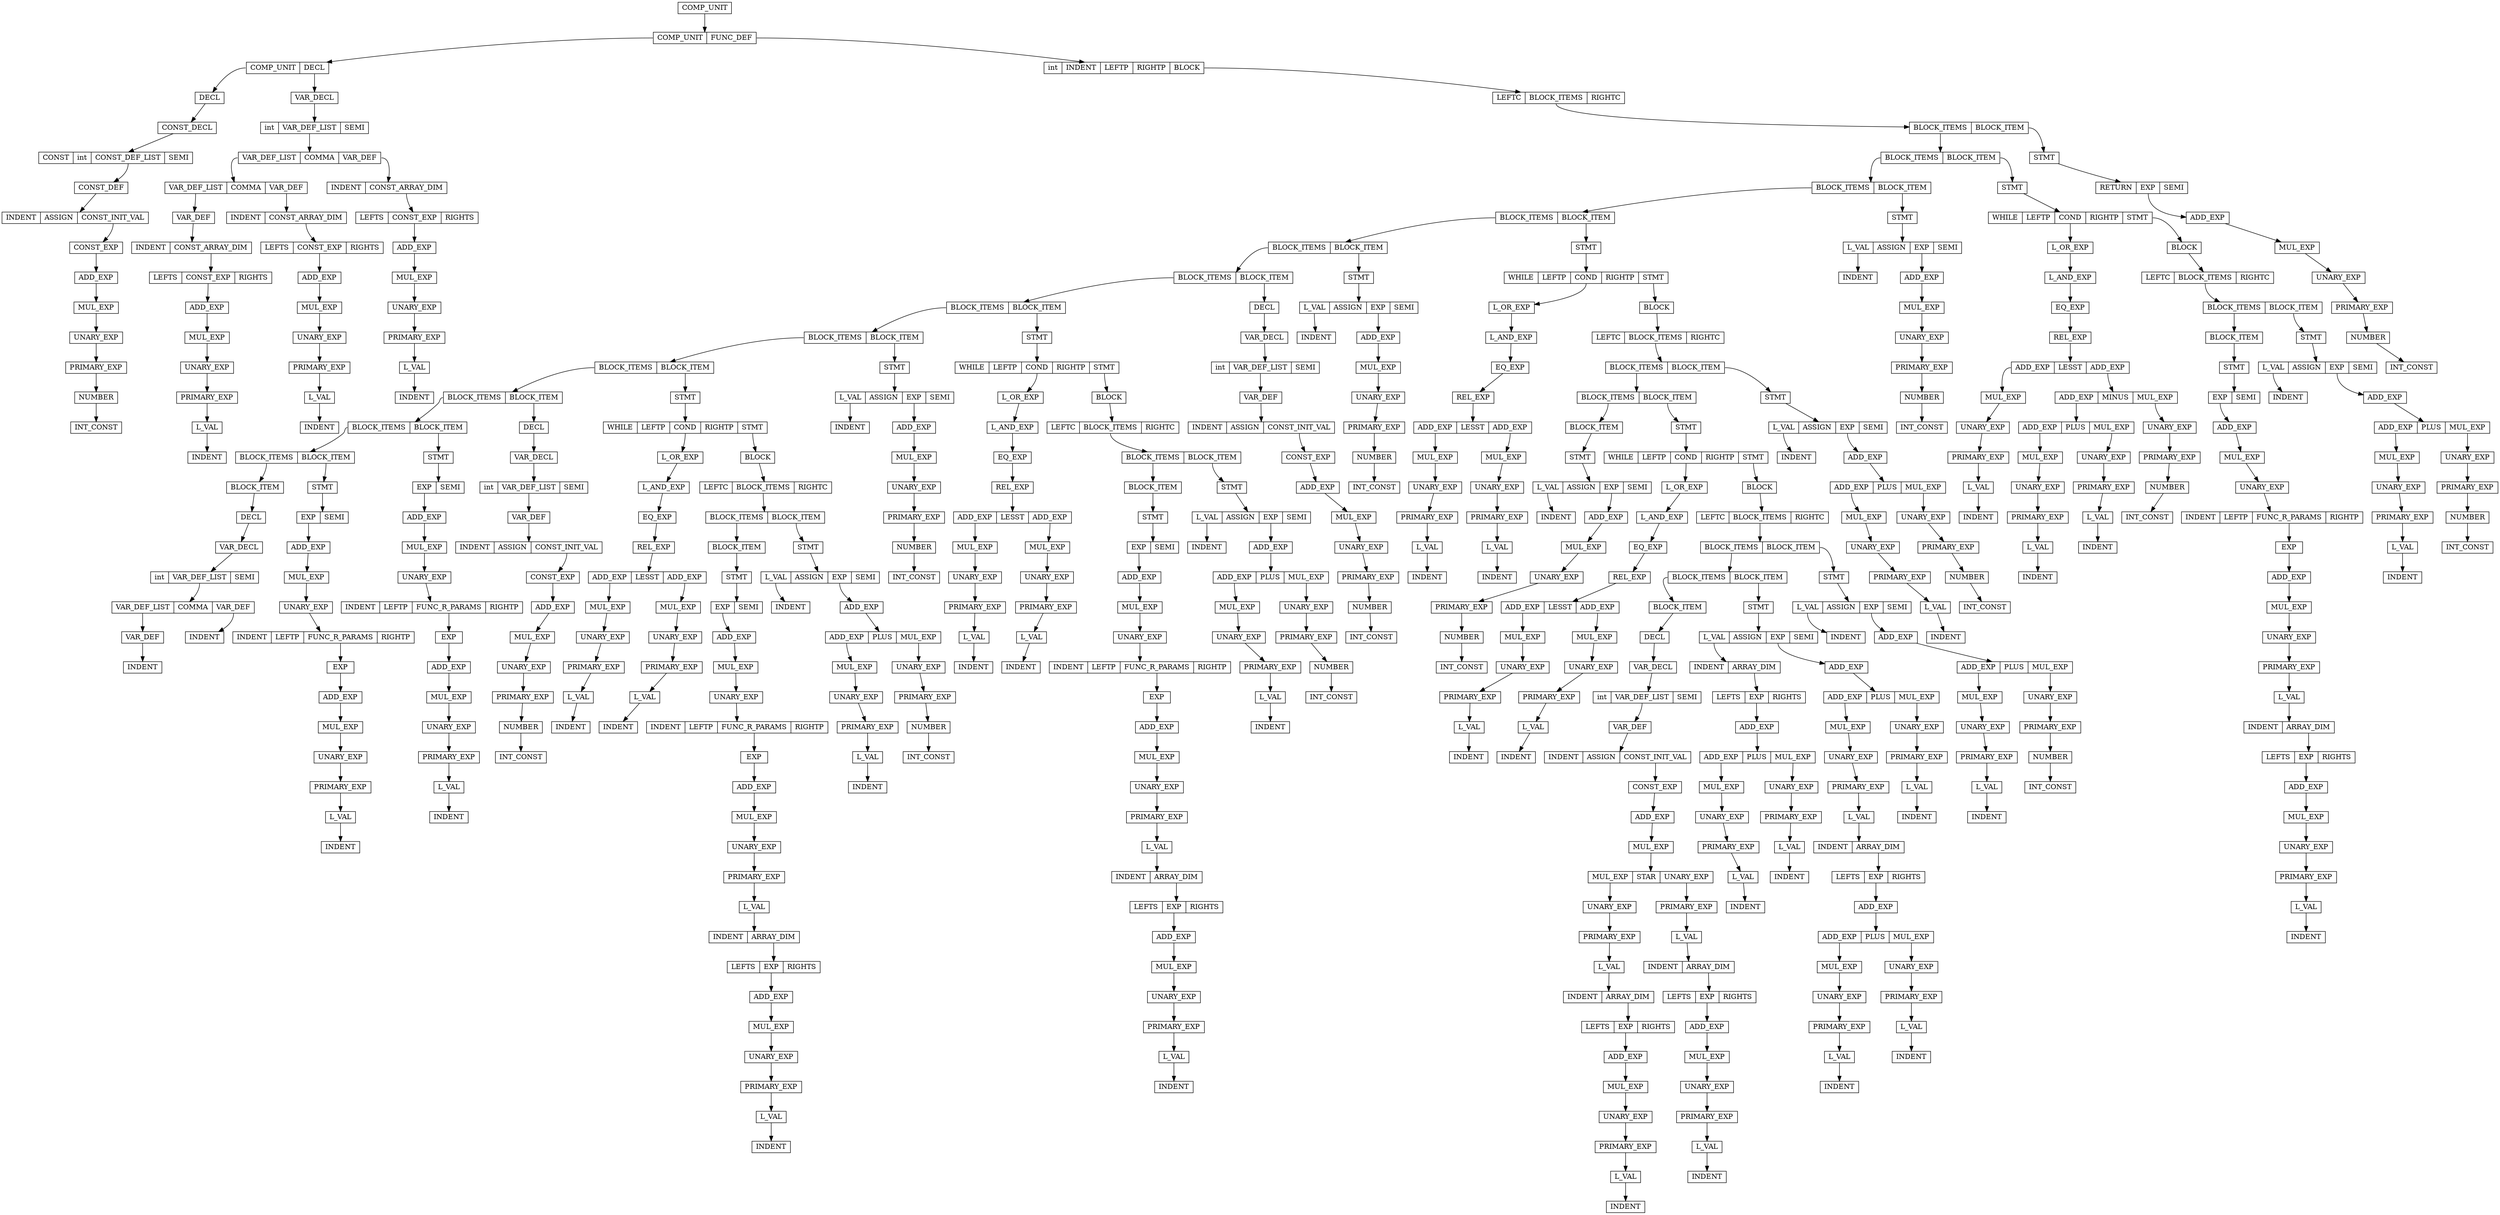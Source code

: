 digraph " "{
node [shape = record, height=.1]
0[label = "<f0> COMP\_UNIT"];
1[label = "<f0> COMP\_UNIT|<f1> FUNC\_DEF"];
2[label = "<f0> COMP\_UNIT|<f1> DECL"];
3[label = "<f0> DECL"];
4[label = "<f0> CONST\_DECL"];
5[label = "<f0> CONST|<f1> int|<f2> CONST\_DEF\_LIST|<f3> SEMI"];
8[label = "<f0> CONST\_DEF"];
9[label = "<f0> INDENT|<f1> ASSIGN|<f2> CONST\_INIT\_VAL"];
12[label = "<f0> CONST\_EXP"];
13[label = "<f0> ADD\_EXP"];
14[label = "<f0> MUL\_EXP"];
15[label = "<f0> UNARY\_EXP"];
16[label = "<f0> PRIMARY\_EXP"];
17[label = "<f0> NUMBER"];
18[label = "<f0> INT\_CONST"];
21[label = "<f0> VAR\_DECL"];
22[label = "<f0> int|<f1> VAR\_DEF\_LIST|<f2> SEMI"];
24[label = "<f0> VAR\_DEF\_LIST|<f1> COMMA|<f2> VAR\_DEF"];
25[label = "<f0> VAR\_DEF\_LIST|<f1> COMMA|<f2> VAR\_DEF"];
26[label = "<f0> VAR\_DEF"];
27[label = "<f0> INDENT|<f1> CONST\_ARRAY\_DIM"];
29[label = "<f0> LEFTS|<f1> CONST\_EXP|<f2> RIGHTS"];
31[label = "<f0> ADD\_EXP"];
32[label = "<f0> MUL\_EXP"];
33[label = "<f0> UNARY\_EXP"];
34[label = "<f0> PRIMARY\_EXP"];
35[label = "<f0> L\_VAL"];
36[label = "<f0> INDENT"];
40[label = "<f0> INDENT|<f1> CONST\_ARRAY\_DIM"];
42[label = "<f0> LEFTS|<f1> CONST\_EXP|<f2> RIGHTS"];
44[label = "<f0> ADD\_EXP"];
45[label = "<f0> MUL\_EXP"];
46[label = "<f0> UNARY\_EXP"];
47[label = "<f0> PRIMARY\_EXP"];
48[label = "<f0> L\_VAL"];
49[label = "<f0> INDENT"];
53[label = "<f0> INDENT|<f1> CONST\_ARRAY\_DIM"];
55[label = "<f0> LEFTS|<f1> CONST\_EXP|<f2> RIGHTS"];
57[label = "<f0> ADD\_EXP"];
58[label = "<f0> MUL\_EXP"];
59[label = "<f0> UNARY\_EXP"];
60[label = "<f0> PRIMARY\_EXP"];
61[label = "<f0> L\_VAL"];
62[label = "<f0> INDENT"];
66[label = "<f0> int|<f1> INDENT|<f2> LEFTP|<f3> RIGHTP|<f4> BLOCK"];
71[label = "<f0> LEFTC|<f1> BLOCK\_ITEMS|<f2> RIGHTC"];
73[label = "<f0> BLOCK\_ITEMS|<f1> BLOCK\_ITEM"];
74[label = "<f0> BLOCK\_ITEMS|<f1> BLOCK\_ITEM"];
75[label = "<f0> BLOCK\_ITEMS|<f1> BLOCK\_ITEM"];
76[label = "<f0> BLOCK\_ITEMS|<f1> BLOCK\_ITEM"];
77[label = "<f0> BLOCK\_ITEMS|<f1> BLOCK\_ITEM"];
78[label = "<f0> BLOCK\_ITEMS|<f1> BLOCK\_ITEM"];
79[label = "<f0> BLOCK\_ITEMS|<f1> BLOCK\_ITEM"];
80[label = "<f0> BLOCK\_ITEMS|<f1> BLOCK\_ITEM"];
81[label = "<f0> BLOCK\_ITEMS|<f1> BLOCK\_ITEM"];
82[label = "<f0> BLOCK\_ITEMS|<f1> BLOCK\_ITEM"];
83[label = "<f0> BLOCK\_ITEMS|<f1> BLOCK\_ITEM"];
84[label = "<f0> BLOCK\_ITEMS|<f1> BLOCK\_ITEM"];
85[label = "<f0> BLOCK\_ITEM"];
86[label = "<f0> DECL"];
87[label = "<f0> VAR\_DECL"];
88[label = "<f0> int|<f1> VAR\_DEF\_LIST|<f2> SEMI"];
90[label = "<f0> VAR\_DEF\_LIST|<f1> COMMA|<f2> VAR\_DEF"];
91[label = "<f0> VAR\_DEF"];
92[label = "<f0> INDENT"];
95[label = "<f0> INDENT"];
98[label = "<f0> STMT"];
99[label = "<f0> EXP|<f1> SEMI"];
100[label = "<f0> ADD\_EXP"];
101[label = "<f0> MUL\_EXP"];
102[label = "<f0> UNARY\_EXP"];
103[label = "<f0> INDENT|<f1> LEFTP|<f2> FUNC\_R\_PARAMS|<f3> RIGHTP"];
106[label = "<f0> EXP"];
107[label = "<f0> ADD\_EXP"];
108[label = "<f0> MUL\_EXP"];
109[label = "<f0> UNARY\_EXP"];
110[label = "<f0> PRIMARY\_EXP"];
111[label = "<f0> L\_VAL"];
112[label = "<f0> INDENT"];
116[label = "<f0> STMT"];
117[label = "<f0> EXP|<f1> SEMI"];
118[label = "<f0> ADD\_EXP"];
119[label = "<f0> MUL\_EXP"];
120[label = "<f0> UNARY\_EXP"];
121[label = "<f0> INDENT|<f1> LEFTP|<f2> FUNC\_R\_PARAMS|<f3> RIGHTP"];
124[label = "<f0> EXP"];
125[label = "<f0> ADD\_EXP"];
126[label = "<f0> MUL\_EXP"];
127[label = "<f0> UNARY\_EXP"];
128[label = "<f0> PRIMARY\_EXP"];
129[label = "<f0> L\_VAL"];
130[label = "<f0> INDENT"];
134[label = "<f0> DECL"];
135[label = "<f0> VAR\_DECL"];
136[label = "<f0> int|<f1> VAR\_DEF\_LIST|<f2> SEMI"];
138[label = "<f0> VAR\_DEF"];
139[label = "<f0> INDENT|<f1> ASSIGN|<f2> CONST\_INIT\_VAL"];
142[label = "<f0> CONST\_EXP"];
143[label = "<f0> ADD\_EXP"];
144[label = "<f0> MUL\_EXP"];
145[label = "<f0> UNARY\_EXP"];
146[label = "<f0> PRIMARY\_EXP"];
147[label = "<f0> NUMBER"];
148[label = "<f0> INT\_CONST"];
151[label = "<f0> STMT"];
152[label = "<f0> WHILE|<f1> LEFTP|<f2> COND|<f3> RIGHTP|<f4> STMT"];
155[label = "<f0> L\_OR\_EXP"];
156[label = "<f0> L\_AND\_EXP"];
157[label = "<f0> EQ\_EXP"];
158[label = "<f0> REL\_EXP"];
159[label = "<f0> ADD\_EXP|<f1> LESST|<f2> ADD\_EXP"];
160[label = "<f0> MUL\_EXP"];
161[label = "<f0> UNARY\_EXP"];
162[label = "<f0> PRIMARY\_EXP"];
163[label = "<f0> L\_VAL"];
164[label = "<f0> INDENT"];
167[label = "<f0> MUL\_EXP"];
168[label = "<f0> UNARY\_EXP"];
169[label = "<f0> PRIMARY\_EXP"];
170[label = "<f0> L\_VAL"];
171[label = "<f0> INDENT"];
174[label = "<f0> BLOCK"];
175[label = "<f0> LEFTC|<f1> BLOCK\_ITEMS|<f2> RIGHTC"];
177[label = "<f0> BLOCK\_ITEMS|<f1> BLOCK\_ITEM"];
178[label = "<f0> BLOCK\_ITEM"];
179[label = "<f0> STMT"];
180[label = "<f0> EXP|<f1> SEMI"];
181[label = "<f0> ADD\_EXP"];
182[label = "<f0> MUL\_EXP"];
183[label = "<f0> UNARY\_EXP"];
184[label = "<f0> INDENT|<f1> LEFTP|<f2> FUNC\_R\_PARAMS|<f3> RIGHTP"];
187[label = "<f0> EXP"];
188[label = "<f0> ADD\_EXP"];
189[label = "<f0> MUL\_EXP"];
190[label = "<f0> UNARY\_EXP"];
191[label = "<f0> PRIMARY\_EXP"];
192[label = "<f0> L\_VAL"];
193[label = "<f0> INDENT|<f1> ARRAY\_DIM"];
195[label = "<f0> LEFTS|<f1> EXP|<f2> RIGHTS"];
197[label = "<f0> ADD\_EXP"];
198[label = "<f0> MUL\_EXP"];
199[label = "<f0> UNARY\_EXP"];
200[label = "<f0> PRIMARY\_EXP"];
201[label = "<f0> L\_VAL"];
202[label = "<f0> INDENT"];
207[label = "<f0> STMT"];
208[label = "<f0> L\_VAL|<f1> ASSIGN|<f2> EXP|<f3> SEMI"];
209[label = "<f0> INDENT"];
212[label = "<f0> ADD\_EXP"];
213[label = "<f0> ADD\_EXP|<f1> PLUS|<f2> MUL\_EXP"];
214[label = "<f0> MUL\_EXP"];
215[label = "<f0> UNARY\_EXP"];
216[label = "<f0> PRIMARY\_EXP"];
217[label = "<f0> L\_VAL"];
218[label = "<f0> INDENT"];
221[label = "<f0> UNARY\_EXP"];
222[label = "<f0> PRIMARY\_EXP"];
223[label = "<f0> NUMBER"];
224[label = "<f0> INT\_CONST"];
228[label = "<f0> STMT"];
229[label = "<f0> L\_VAL|<f1> ASSIGN|<f2> EXP|<f3> SEMI"];
230[label = "<f0> INDENT"];
233[label = "<f0> ADD\_EXP"];
234[label = "<f0> MUL\_EXP"];
235[label = "<f0> UNARY\_EXP"];
236[label = "<f0> PRIMARY\_EXP"];
237[label = "<f0> NUMBER"];
238[label = "<f0> INT\_CONST"];
241[label = "<f0> STMT"];
242[label = "<f0> WHILE|<f1> LEFTP|<f2> COND|<f3> RIGHTP|<f4> STMT"];
245[label = "<f0> L\_OR\_EXP"];
246[label = "<f0> L\_AND\_EXP"];
247[label = "<f0> EQ\_EXP"];
248[label = "<f0> REL\_EXP"];
249[label = "<f0> ADD\_EXP|<f1> LESST|<f2> ADD\_EXP"];
250[label = "<f0> MUL\_EXP"];
251[label = "<f0> UNARY\_EXP"];
252[label = "<f0> PRIMARY\_EXP"];
253[label = "<f0> L\_VAL"];
254[label = "<f0> INDENT"];
257[label = "<f0> MUL\_EXP"];
258[label = "<f0> UNARY\_EXP"];
259[label = "<f0> PRIMARY\_EXP"];
260[label = "<f0> L\_VAL"];
261[label = "<f0> INDENT"];
264[label = "<f0> BLOCK"];
265[label = "<f0> LEFTC|<f1> BLOCK\_ITEMS|<f2> RIGHTC"];
267[label = "<f0> BLOCK\_ITEMS|<f1> BLOCK\_ITEM"];
268[label = "<f0> BLOCK\_ITEM"];
269[label = "<f0> STMT"];
270[label = "<f0> EXP|<f1> SEMI"];
271[label = "<f0> ADD\_EXP"];
272[label = "<f0> MUL\_EXP"];
273[label = "<f0> UNARY\_EXP"];
274[label = "<f0> INDENT|<f1> LEFTP|<f2> FUNC\_R\_PARAMS|<f3> RIGHTP"];
277[label = "<f0> EXP"];
278[label = "<f0> ADD\_EXP"];
279[label = "<f0> MUL\_EXP"];
280[label = "<f0> UNARY\_EXP"];
281[label = "<f0> PRIMARY\_EXP"];
282[label = "<f0> L\_VAL"];
283[label = "<f0> INDENT|<f1> ARRAY\_DIM"];
285[label = "<f0> LEFTS|<f1> EXP|<f2> RIGHTS"];
287[label = "<f0> ADD\_EXP"];
288[label = "<f0> MUL\_EXP"];
289[label = "<f0> UNARY\_EXP"];
290[label = "<f0> PRIMARY\_EXP"];
291[label = "<f0> L\_VAL"];
292[label = "<f0> INDENT"];
297[label = "<f0> STMT"];
298[label = "<f0> L\_VAL|<f1> ASSIGN|<f2> EXP|<f3> SEMI"];
299[label = "<f0> INDENT"];
302[label = "<f0> ADD\_EXP"];
303[label = "<f0> ADD\_EXP|<f1> PLUS|<f2> MUL\_EXP"];
304[label = "<f0> MUL\_EXP"];
305[label = "<f0> UNARY\_EXP"];
306[label = "<f0> PRIMARY\_EXP"];
307[label = "<f0> L\_VAL"];
308[label = "<f0> INDENT"];
311[label = "<f0> UNARY\_EXP"];
312[label = "<f0> PRIMARY\_EXP"];
313[label = "<f0> NUMBER"];
314[label = "<f0> INT\_CONST"];
318[label = "<f0> DECL"];
319[label = "<f0> VAR\_DECL"];
320[label = "<f0> int|<f1> VAR\_DEF\_LIST|<f2> SEMI"];
322[label = "<f0> VAR\_DEF"];
323[label = "<f0> INDENT|<f1> ASSIGN|<f2> CONST\_INIT\_VAL"];
326[label = "<f0> CONST\_EXP"];
327[label = "<f0> ADD\_EXP"];
328[label = "<f0> MUL\_EXP"];
329[label = "<f0> UNARY\_EXP"];
330[label = "<f0> PRIMARY\_EXP"];
331[label = "<f0> NUMBER"];
332[label = "<f0> INT\_CONST"];
335[label = "<f0> STMT"];
336[label = "<f0> L\_VAL|<f1> ASSIGN|<f2> EXP|<f3> SEMI"];
337[label = "<f0> INDENT"];
340[label = "<f0> ADD\_EXP"];
341[label = "<f0> MUL\_EXP"];
342[label = "<f0> UNARY\_EXP"];
343[label = "<f0> PRIMARY\_EXP"];
344[label = "<f0> NUMBER"];
345[label = "<f0> INT\_CONST"];
348[label = "<f0> STMT"];
349[label = "<f0> WHILE|<f1> LEFTP|<f2> COND|<f3> RIGHTP|<f4> STMT"];
352[label = "<f0> L\_OR\_EXP"];
353[label = "<f0> L\_AND\_EXP"];
354[label = "<f0> EQ\_EXP"];
355[label = "<f0> REL\_EXP"];
356[label = "<f0> ADD\_EXP|<f1> LESST|<f2> ADD\_EXP"];
357[label = "<f0> MUL\_EXP"];
358[label = "<f0> UNARY\_EXP"];
359[label = "<f0> PRIMARY\_EXP"];
360[label = "<f0> L\_VAL"];
361[label = "<f0> INDENT"];
364[label = "<f0> MUL\_EXP"];
365[label = "<f0> UNARY\_EXP"];
366[label = "<f0> PRIMARY\_EXP"];
367[label = "<f0> L\_VAL"];
368[label = "<f0> INDENT"];
371[label = "<f0> BLOCK"];
372[label = "<f0> LEFTC|<f1> BLOCK\_ITEMS|<f2> RIGHTC"];
374[label = "<f0> BLOCK\_ITEMS|<f1> BLOCK\_ITEM"];
375[label = "<f0> BLOCK\_ITEMS|<f1> BLOCK\_ITEM"];
376[label = "<f0> BLOCK\_ITEM"];
377[label = "<f0> STMT"];
378[label = "<f0> L\_VAL|<f1> ASSIGN|<f2> EXP|<f3> SEMI"];
379[label = "<f0> INDENT"];
382[label = "<f0> ADD\_EXP"];
383[label = "<f0> MUL\_EXP"];
384[label = "<f0> UNARY\_EXP"];
385[label = "<f0> PRIMARY\_EXP"];
386[label = "<f0> NUMBER"];
387[label = "<f0> INT\_CONST"];
390[label = "<f0> STMT"];
391[label = "<f0> WHILE|<f1> LEFTP|<f2> COND|<f3> RIGHTP|<f4> STMT"];
394[label = "<f0> L\_OR\_EXP"];
395[label = "<f0> L\_AND\_EXP"];
396[label = "<f0> EQ\_EXP"];
397[label = "<f0> REL\_EXP"];
398[label = "<f0> ADD\_EXP|<f1> LESST|<f2> ADD\_EXP"];
399[label = "<f0> MUL\_EXP"];
400[label = "<f0> UNARY\_EXP"];
401[label = "<f0> PRIMARY\_EXP"];
402[label = "<f0> L\_VAL"];
403[label = "<f0> INDENT"];
406[label = "<f0> MUL\_EXP"];
407[label = "<f0> UNARY\_EXP"];
408[label = "<f0> PRIMARY\_EXP"];
409[label = "<f0> L\_VAL"];
410[label = "<f0> INDENT"];
413[label = "<f0> BLOCK"];
414[label = "<f0> LEFTC|<f1> BLOCK\_ITEMS|<f2> RIGHTC"];
416[label = "<f0> BLOCK\_ITEMS|<f1> BLOCK\_ITEM"];
417[label = "<f0> BLOCK\_ITEMS|<f1> BLOCK\_ITEM"];
418[label = "<f0> BLOCK\_ITEM"];
419[label = "<f0> DECL"];
420[label = "<f0> VAR\_DECL"];
421[label = "<f0> int|<f1> VAR\_DEF\_LIST|<f2> SEMI"];
423[label = "<f0> VAR\_DEF"];
424[label = "<f0> INDENT|<f1> ASSIGN|<f2> CONST\_INIT\_VAL"];
427[label = "<f0> CONST\_EXP"];
428[label = "<f0> ADD\_EXP"];
429[label = "<f0> MUL\_EXP"];
430[label = "<f0> MUL\_EXP|<f1> STAR|<f2> UNARY\_EXP"];
431[label = "<f0> UNARY\_EXP"];
432[label = "<f0> PRIMARY\_EXP"];
433[label = "<f0> L\_VAL"];
434[label = "<f0> INDENT|<f1> ARRAY\_DIM"];
436[label = "<f0> LEFTS|<f1> EXP|<f2> RIGHTS"];
438[label = "<f0> ADD\_EXP"];
439[label = "<f0> MUL\_EXP"];
440[label = "<f0> UNARY\_EXP"];
441[label = "<f0> PRIMARY\_EXP"];
442[label = "<f0> L\_VAL"];
443[label = "<f0> INDENT"];
447[label = "<f0> PRIMARY\_EXP"];
448[label = "<f0> L\_VAL"];
449[label = "<f0> INDENT|<f1> ARRAY\_DIM"];
451[label = "<f0> LEFTS|<f1> EXP|<f2> RIGHTS"];
453[label = "<f0> ADD\_EXP"];
454[label = "<f0> MUL\_EXP"];
455[label = "<f0> UNARY\_EXP"];
456[label = "<f0> PRIMARY\_EXP"];
457[label = "<f0> L\_VAL"];
458[label = "<f0> INDENT"];
462[label = "<f0> STMT"];
463[label = "<f0> L\_VAL|<f1> ASSIGN|<f2> EXP|<f3> SEMI"];
464[label = "<f0> INDENT|<f1> ARRAY\_DIM"];
466[label = "<f0> LEFTS|<f1> EXP|<f2> RIGHTS"];
468[label = "<f0> ADD\_EXP"];
469[label = "<f0> ADD\_EXP|<f1> PLUS|<f2> MUL\_EXP"];
470[label = "<f0> MUL\_EXP"];
471[label = "<f0> UNARY\_EXP"];
472[label = "<f0> PRIMARY\_EXP"];
473[label = "<f0> L\_VAL"];
474[label = "<f0> INDENT"];
477[label = "<f0> UNARY\_EXP"];
478[label = "<f0> PRIMARY\_EXP"];
479[label = "<f0> L\_VAL"];
480[label = "<f0> INDENT"];
484[label = "<f0> ADD\_EXP"];
485[label = "<f0> ADD\_EXP|<f1> PLUS|<f2> MUL\_EXP"];
486[label = "<f0> MUL\_EXP"];
487[label = "<f0> UNARY\_EXP"];
488[label = "<f0> PRIMARY\_EXP"];
489[label = "<f0> L\_VAL"];
490[label = "<f0> INDENT|<f1> ARRAY\_DIM"];
492[label = "<f0> LEFTS|<f1> EXP|<f2> RIGHTS"];
494[label = "<f0> ADD\_EXP"];
495[label = "<f0> ADD\_EXP|<f1> PLUS|<f2> MUL\_EXP"];
496[label = "<f0> MUL\_EXP"];
497[label = "<f0> UNARY\_EXP"];
498[label = "<f0> PRIMARY\_EXP"];
499[label = "<f0> L\_VAL"];
500[label = "<f0> INDENT"];
503[label = "<f0> UNARY\_EXP"];
504[label = "<f0> PRIMARY\_EXP"];
505[label = "<f0> L\_VAL"];
506[label = "<f0> INDENT"];
510[label = "<f0> UNARY\_EXP"];
511[label = "<f0> PRIMARY\_EXP"];
512[label = "<f0> L\_VAL"];
513[label = "<f0> INDENT"];
516[label = "<f0> STMT"];
517[label = "<f0> L\_VAL|<f1> ASSIGN|<f2> EXP|<f3> SEMI"];
518[label = "<f0> INDENT"];
521[label = "<f0> ADD\_EXP"];
522[label = "<f0> ADD\_EXP|<f1> PLUS|<f2> MUL\_EXP"];
523[label = "<f0> MUL\_EXP"];
524[label = "<f0> UNARY\_EXP"];
525[label = "<f0> PRIMARY\_EXP"];
526[label = "<f0> L\_VAL"];
527[label = "<f0> INDENT"];
530[label = "<f0> UNARY\_EXP"];
531[label = "<f0> PRIMARY\_EXP"];
532[label = "<f0> NUMBER"];
533[label = "<f0> INT\_CONST"];
537[label = "<f0> STMT"];
538[label = "<f0> L\_VAL|<f1> ASSIGN|<f2> EXP|<f3> SEMI"];
539[label = "<f0> INDENT"];
542[label = "<f0> ADD\_EXP"];
543[label = "<f0> ADD\_EXP|<f1> PLUS|<f2> MUL\_EXP"];
544[label = "<f0> MUL\_EXP"];
545[label = "<f0> UNARY\_EXP"];
546[label = "<f0> PRIMARY\_EXP"];
547[label = "<f0> L\_VAL"];
548[label = "<f0> INDENT"];
551[label = "<f0> UNARY\_EXP"];
552[label = "<f0> PRIMARY\_EXP"];
553[label = "<f0> NUMBER"];
554[label = "<f0> INT\_CONST"];
558[label = "<f0> STMT"];
559[label = "<f0> L\_VAL|<f1> ASSIGN|<f2> EXP|<f3> SEMI"];
560[label = "<f0> INDENT"];
563[label = "<f0> ADD\_EXP"];
564[label = "<f0> MUL\_EXP"];
565[label = "<f0> UNARY\_EXP"];
566[label = "<f0> PRIMARY\_EXP"];
567[label = "<f0> NUMBER"];
568[label = "<f0> INT\_CONST"];
571[label = "<f0> STMT"];
572[label = "<f0> WHILE|<f1> LEFTP|<f2> COND|<f3> RIGHTP|<f4> STMT"];
575[label = "<f0> L\_OR\_EXP"];
576[label = "<f0> L\_AND\_EXP"];
577[label = "<f0> EQ\_EXP"];
578[label = "<f0> REL\_EXP"];
579[label = "<f0> ADD\_EXP|<f1> LESST|<f2> ADD\_EXP"];
580[label = "<f0> MUL\_EXP"];
581[label = "<f0> UNARY\_EXP"];
582[label = "<f0> PRIMARY\_EXP"];
583[label = "<f0> L\_VAL"];
584[label = "<f0> INDENT"];
587[label = "<f0> ADD\_EXP|<f1> MINUS|<f2> MUL\_EXP"];
588[label = "<f0> ADD\_EXP|<f1> PLUS|<f2> MUL\_EXP"];
589[label = "<f0> MUL\_EXP"];
590[label = "<f0> UNARY\_EXP"];
591[label = "<f0> PRIMARY\_EXP"];
592[label = "<f0> L\_VAL"];
593[label = "<f0> INDENT"];
596[label = "<f0> UNARY\_EXP"];
597[label = "<f0> PRIMARY\_EXP"];
598[label = "<f0> L\_VAL"];
599[label = "<f0> INDENT"];
602[label = "<f0> UNARY\_EXP"];
603[label = "<f0> PRIMARY\_EXP"];
604[label = "<f0> NUMBER"];
605[label = "<f0> INT\_CONST"];
608[label = "<f0> BLOCK"];
609[label = "<f0> LEFTC|<f1> BLOCK\_ITEMS|<f2> RIGHTC"];
611[label = "<f0> BLOCK\_ITEMS|<f1> BLOCK\_ITEM"];
612[label = "<f0> BLOCK\_ITEM"];
613[label = "<f0> STMT"];
614[label = "<f0> EXP|<f1> SEMI"];
615[label = "<f0> ADD\_EXP"];
616[label = "<f0> MUL\_EXP"];
617[label = "<f0> UNARY\_EXP"];
618[label = "<f0> INDENT|<f1> LEFTP|<f2> FUNC\_R\_PARAMS|<f3> RIGHTP"];
621[label = "<f0> EXP"];
622[label = "<f0> ADD\_EXP"];
623[label = "<f0> MUL\_EXP"];
624[label = "<f0> UNARY\_EXP"];
625[label = "<f0> PRIMARY\_EXP"];
626[label = "<f0> L\_VAL"];
627[label = "<f0> INDENT|<f1> ARRAY\_DIM"];
629[label = "<f0> LEFTS|<f1> EXP|<f2> RIGHTS"];
631[label = "<f0> ADD\_EXP"];
632[label = "<f0> MUL\_EXP"];
633[label = "<f0> UNARY\_EXP"];
634[label = "<f0> PRIMARY\_EXP"];
635[label = "<f0> L\_VAL"];
636[label = "<f0> INDENT"];
641[label = "<f0> STMT"];
642[label = "<f0> L\_VAL|<f1> ASSIGN|<f2> EXP|<f3> SEMI"];
643[label = "<f0> INDENT"];
646[label = "<f0> ADD\_EXP"];
647[label = "<f0> ADD\_EXP|<f1> PLUS|<f2> MUL\_EXP"];
648[label = "<f0> MUL\_EXP"];
649[label = "<f0> UNARY\_EXP"];
650[label = "<f0> PRIMARY\_EXP"];
651[label = "<f0> L\_VAL"];
652[label = "<f0> INDENT"];
655[label = "<f0> UNARY\_EXP"];
656[label = "<f0> PRIMARY\_EXP"];
657[label = "<f0> NUMBER"];
658[label = "<f0> INT\_CONST"];
662[label = "<f0> STMT"];
663[label = "<f0> RETURN|<f1> EXP|<f2> SEMI"];
665[label = "<f0> ADD\_EXP"];
666[label = "<f0> MUL\_EXP"];
667[label = "<f0> UNARY\_EXP"];
668[label = "<f0> PRIMARY\_EXP"];
669[label = "<f0> NUMBER"];
670[label = "<f0> INT\_CONST"];
0:f0->1;
1:f0->2;
2:f0->3;
3:f0->4;
4:f0->5;
5:f2->8;
8:f0->9;
9:f2->12;
12:f0->13;
13:f0->14;
14:f0->15;
15:f0->16;
16:f0->17;
17:f0->18;
2:f1->21;
21:f0->22;
22:f1->24;
24:f0->25;
25:f0->26;
26:f0->27;
27:f1->29;
29:f1->31;
31:f0->32;
32:f0->33;
33:f0->34;
34:f0->35;
35:f0->36;
25:f2->40;
40:f1->42;
42:f1->44;
44:f0->45;
45:f0->46;
46:f0->47;
47:f0->48;
48:f0->49;
24:f2->53;
53:f1->55;
55:f1->57;
57:f0->58;
58:f0->59;
59:f0->60;
60:f0->61;
61:f0->62;
1:f1->66;
66:f4->71;
71:f1->73;
73:f0->74;
74:f0->75;
75:f0->76;
76:f0->77;
77:f0->78;
78:f0->79;
79:f0->80;
80:f0->81;
81:f0->82;
82:f0->83;
83:f0->84;
84:f0->85;
85:f0->86;
86:f0->87;
87:f0->88;
88:f1->90;
90:f0->91;
91:f0->92;
90:f2->95;
84:f1->98;
98:f0->99;
99:f0->100;
100:f0->101;
101:f0->102;
102:f0->103;
103:f2->106;
106:f0->107;
107:f0->108;
108:f0->109;
109:f0->110;
110:f0->111;
111:f0->112;
83:f1->116;
116:f0->117;
117:f0->118;
118:f0->119;
119:f0->120;
120:f0->121;
121:f2->124;
124:f0->125;
125:f0->126;
126:f0->127;
127:f0->128;
128:f0->129;
129:f0->130;
82:f1->134;
134:f0->135;
135:f0->136;
136:f1->138;
138:f0->139;
139:f2->142;
142:f0->143;
143:f0->144;
144:f0->145;
145:f0->146;
146:f0->147;
147:f0->148;
81:f1->151;
151:f0->152;
152:f2->155;
155:f0->156;
156:f0->157;
157:f0->158;
158:f0->159;
159:f0->160;
160:f0->161;
161:f0->162;
162:f0->163;
163:f0->164;
159:f2->167;
167:f0->168;
168:f0->169;
169:f0->170;
170:f0->171;
152:f4->174;
174:f0->175;
175:f1->177;
177:f0->178;
178:f0->179;
179:f0->180;
180:f0->181;
181:f0->182;
182:f0->183;
183:f0->184;
184:f2->187;
187:f0->188;
188:f0->189;
189:f0->190;
190:f0->191;
191:f0->192;
192:f0->193;
193:f1->195;
195:f1->197;
197:f0->198;
198:f0->199;
199:f0->200;
200:f0->201;
201:f0->202;
177:f1->207;
207:f0->208;
208:f0->209;
208:f2->212;
212:f0->213;
213:f0->214;
214:f0->215;
215:f0->216;
216:f0->217;
217:f0->218;
213:f2->221;
221:f0->222;
222:f0->223;
223:f0->224;
80:f1->228;
228:f0->229;
229:f0->230;
229:f2->233;
233:f0->234;
234:f0->235;
235:f0->236;
236:f0->237;
237:f0->238;
79:f1->241;
241:f0->242;
242:f2->245;
245:f0->246;
246:f0->247;
247:f0->248;
248:f0->249;
249:f0->250;
250:f0->251;
251:f0->252;
252:f0->253;
253:f0->254;
249:f2->257;
257:f0->258;
258:f0->259;
259:f0->260;
260:f0->261;
242:f4->264;
264:f0->265;
265:f1->267;
267:f0->268;
268:f0->269;
269:f0->270;
270:f0->271;
271:f0->272;
272:f0->273;
273:f0->274;
274:f2->277;
277:f0->278;
278:f0->279;
279:f0->280;
280:f0->281;
281:f0->282;
282:f0->283;
283:f1->285;
285:f1->287;
287:f0->288;
288:f0->289;
289:f0->290;
290:f0->291;
291:f0->292;
267:f1->297;
297:f0->298;
298:f0->299;
298:f2->302;
302:f0->303;
303:f0->304;
304:f0->305;
305:f0->306;
306:f0->307;
307:f0->308;
303:f2->311;
311:f0->312;
312:f0->313;
313:f0->314;
78:f1->318;
318:f0->319;
319:f0->320;
320:f1->322;
322:f0->323;
323:f2->326;
326:f0->327;
327:f0->328;
328:f0->329;
329:f0->330;
330:f0->331;
331:f0->332;
77:f1->335;
335:f0->336;
336:f0->337;
336:f2->340;
340:f0->341;
341:f0->342;
342:f0->343;
343:f0->344;
344:f0->345;
76:f1->348;
348:f0->349;
349:f2->352;
352:f0->353;
353:f0->354;
354:f0->355;
355:f0->356;
356:f0->357;
357:f0->358;
358:f0->359;
359:f0->360;
360:f0->361;
356:f2->364;
364:f0->365;
365:f0->366;
366:f0->367;
367:f0->368;
349:f4->371;
371:f0->372;
372:f1->374;
374:f0->375;
375:f0->376;
376:f0->377;
377:f0->378;
378:f0->379;
378:f2->382;
382:f0->383;
383:f0->384;
384:f0->385;
385:f0->386;
386:f0->387;
375:f1->390;
390:f0->391;
391:f2->394;
394:f0->395;
395:f0->396;
396:f0->397;
397:f0->398;
398:f0->399;
399:f0->400;
400:f0->401;
401:f0->402;
402:f0->403;
398:f2->406;
406:f0->407;
407:f0->408;
408:f0->409;
409:f0->410;
391:f4->413;
413:f0->414;
414:f1->416;
416:f0->417;
417:f0->418;
418:f0->419;
419:f0->420;
420:f0->421;
421:f1->423;
423:f0->424;
424:f2->427;
427:f0->428;
428:f0->429;
429:f0->430;
430:f0->431;
431:f0->432;
432:f0->433;
433:f0->434;
434:f1->436;
436:f1->438;
438:f0->439;
439:f0->440;
440:f0->441;
441:f0->442;
442:f0->443;
430:f2->447;
447:f0->448;
448:f0->449;
449:f1->451;
451:f1->453;
453:f0->454;
454:f0->455;
455:f0->456;
456:f0->457;
457:f0->458;
417:f1->462;
462:f0->463;
463:f0->464;
464:f1->466;
466:f1->468;
468:f0->469;
469:f0->470;
470:f0->471;
471:f0->472;
472:f0->473;
473:f0->474;
469:f2->477;
477:f0->478;
478:f0->479;
479:f0->480;
463:f2->484;
484:f0->485;
485:f0->486;
486:f0->487;
487:f0->488;
488:f0->489;
489:f0->490;
490:f1->492;
492:f1->494;
494:f0->495;
495:f0->496;
496:f0->497;
497:f0->498;
498:f0->499;
499:f0->500;
495:f2->503;
503:f0->504;
504:f0->505;
505:f0->506;
485:f2->510;
510:f0->511;
511:f0->512;
512:f0->513;
416:f1->516;
516:f0->517;
517:f0->518;
517:f2->521;
521:f0->522;
522:f0->523;
523:f0->524;
524:f0->525;
525:f0->526;
526:f0->527;
522:f2->530;
530:f0->531;
531:f0->532;
532:f0->533;
374:f1->537;
537:f0->538;
538:f0->539;
538:f2->542;
542:f0->543;
543:f0->544;
544:f0->545;
545:f0->546;
546:f0->547;
547:f0->548;
543:f2->551;
551:f0->552;
552:f0->553;
553:f0->554;
75:f1->558;
558:f0->559;
559:f0->560;
559:f2->563;
563:f0->564;
564:f0->565;
565:f0->566;
566:f0->567;
567:f0->568;
74:f1->571;
571:f0->572;
572:f2->575;
575:f0->576;
576:f0->577;
577:f0->578;
578:f0->579;
579:f0->580;
580:f0->581;
581:f0->582;
582:f0->583;
583:f0->584;
579:f2->587;
587:f0->588;
588:f0->589;
589:f0->590;
590:f0->591;
591:f0->592;
592:f0->593;
588:f2->596;
596:f0->597;
597:f0->598;
598:f0->599;
587:f2->602;
602:f0->603;
603:f0->604;
604:f0->605;
572:f4->608;
608:f0->609;
609:f1->611;
611:f0->612;
612:f0->613;
613:f0->614;
614:f0->615;
615:f0->616;
616:f0->617;
617:f0->618;
618:f2->621;
621:f0->622;
622:f0->623;
623:f0->624;
624:f0->625;
625:f0->626;
626:f0->627;
627:f1->629;
629:f1->631;
631:f0->632;
632:f0->633;
633:f0->634;
634:f0->635;
635:f0->636;
611:f1->641;
641:f0->642;
642:f0->643;
642:f2->646;
646:f0->647;
647:f0->648;
648:f0->649;
649:f0->650;
650:f0->651;
651:f0->652;
647:f2->655;
655:f0->656;
656:f0->657;
657:f0->658;
73:f1->662;
662:f0->663;
663:f1->665;
665:f0->666;
666:f0->667;
667:f0->668;
668:f0->669;
669:f0->670;
}
